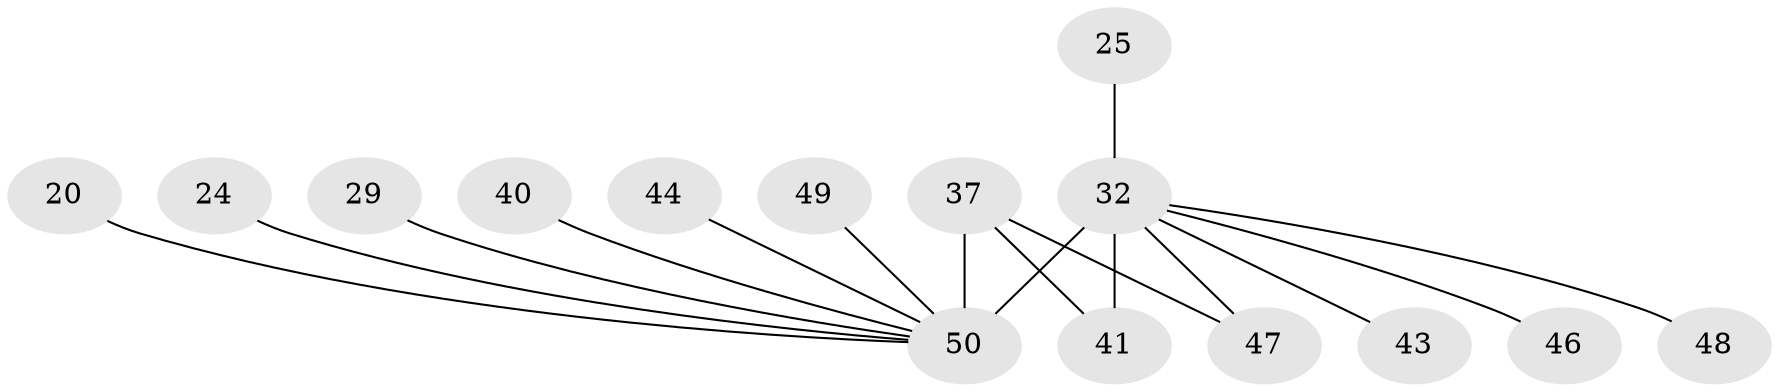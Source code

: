// original degree distribution, {3: 0.06, 7: 0.04, 4: 0.08, 6: 0.06, 5: 0.04, 10: 0.02, 1: 0.5, 2: 0.2}
// Generated by graph-tools (version 1.1) at 2025/57/03/04/25 21:57:40]
// undirected, 15 vertices, 16 edges
graph export_dot {
graph [start="1"]
  node [color=gray90,style=filled];
  20;
  24;
  25;
  29 [super="+28"];
  32 [super="+12+5+11"];
  37 [super="+36"];
  40;
  41 [super="+34"];
  43;
  44;
  46;
  47;
  48 [super="+27+38+39+42+45"];
  49;
  50 [super="+10+18+13+16"];
  20 -- 50;
  24 -- 50;
  25 -- 32;
  29 -- 50;
  32 -- 41 [weight=2];
  32 -- 43;
  32 -- 46;
  32 -- 47;
  32 -- 48;
  32 -- 50 [weight=7];
  37 -- 41;
  37 -- 50 [weight=4];
  37 -- 47;
  40 -- 50;
  44 -- 50;
  49 -- 50;
}
